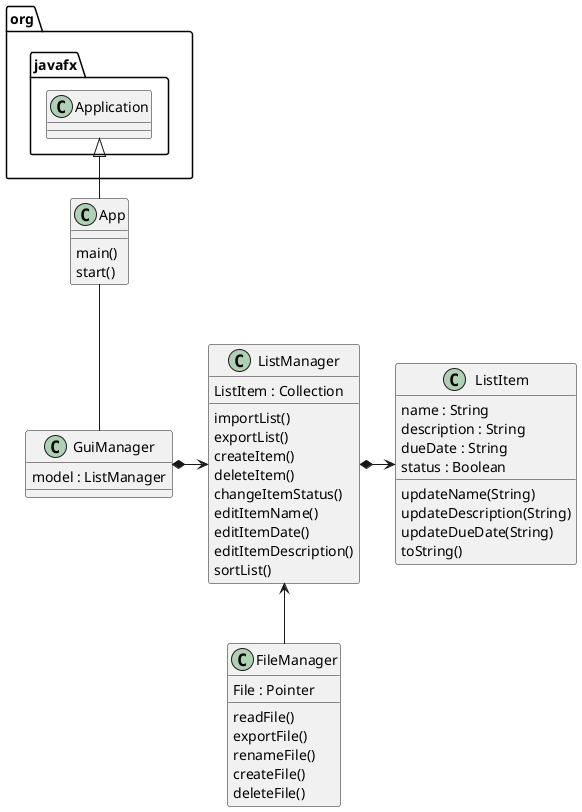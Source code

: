 @startuml
'https://plantuml.com/class-diagram

org.javafx.Application <|--App

ListManager *-> ListItem
ListManager <-- FileManager
GuiManager *-> ListManager
App -- GuiManager

Class App{
    main()
    start()
}

Class FileManager{
    File : Pointer

    readFile()
    exportFile()
    renameFile()
    createFile()
    deleteFile()
}

Class GuiManager{
    model : ListManager
}

Class ListManager{
ListItem : Collection

importList()
exportList()
createItem()
deleteItem()
changeItemStatus()
editItemName()
editItemDate()
editItemDescription()
sortList()
}

Class ListItem{
    name : String
    description : String
    dueDate : String
    status : Boolean

    updateName(String)
    updateDescription(String)
    updateDueDate(String)
    toString()
}

@enduml